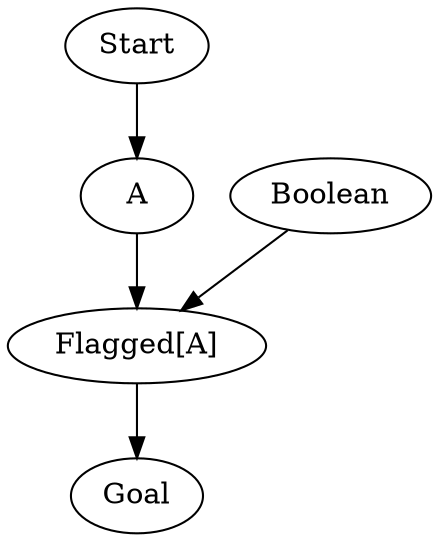 digraph {
    Start[class="extremity"]
    Goal[class="extremity"]

    A[group="upper" class="start,disabled"]
    FA[label="Flagged[A]" group="upper" class="goal,disabled"]
    empty[label="Boolean"]
    A -> FA[class="disabled"]
    empty -> FA[class="disabled"]

    Start -> A[class="start,disabled"]
    FA -> Goal[class="goal,disabled"]
}
